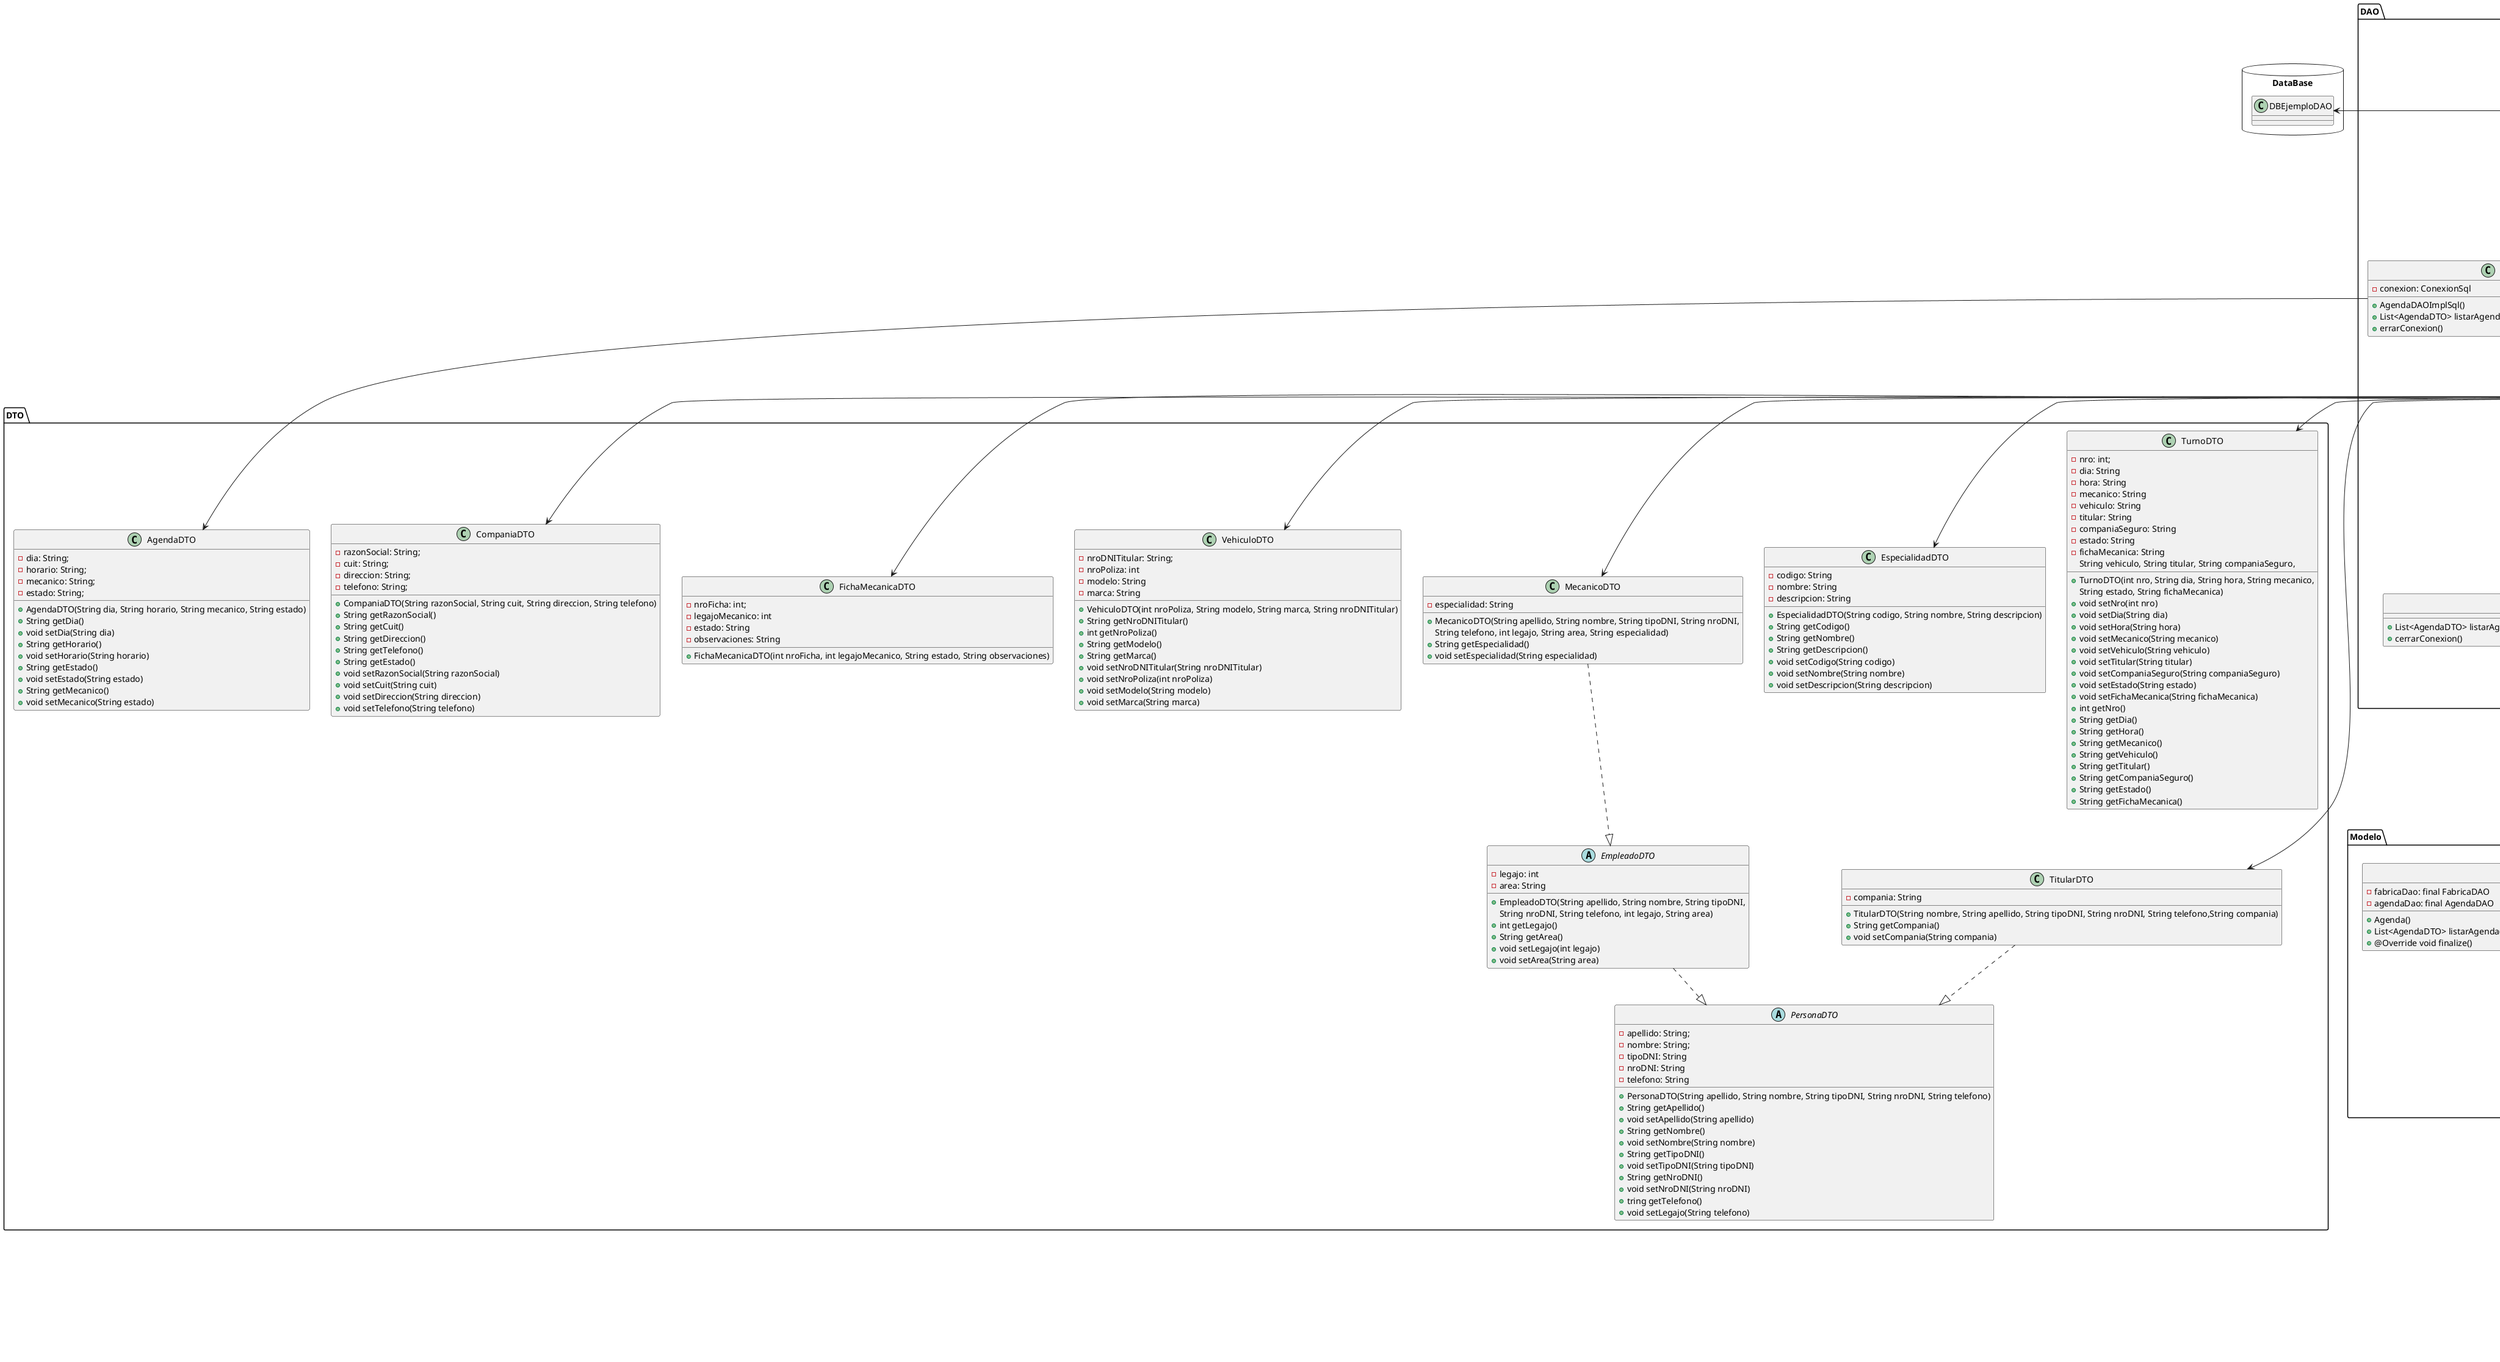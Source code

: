 @startuml
    package Modelo <<Folder>>{

        abstract Modelo{
            + static Modelo fabricarModelo(String nombreClaseModelo)
        }

        class Compania {
            - fabricaDao: final FabricaDAO
            - companiaDao: final CompaniaDAO
            + Compania()
            + List<CompaniaDTO> listarCompanias()
            + boolean insertarCompania(String razonSocial, String cuit, String direccion, String telefono)
            + @Override void finalize() 
        }

        class Agenda {
            - fabricaDao: final FabricaDAO
            - agendaDao: final AgendaDAO
            + Agenda()
            + List<AgendaDTO> listarAgenda(String mecanicoNombre, String estadoTurno)
            + @Override void finalize()
        }

        class Especialidad {
            - fabricaDao: final FabricaDAO
            - especialidadDao: final EspecialidadDAO
            + Especialidad()
            + List<EspecialidadDTO> listarEspecialidades()
            + @Override void finalize()
        }

        class Mecanico {
            - fabricaDao: final FabricaDAO
            - mecanicoDao: final MecanicoDAO
            + Mecanico()
            + List<MecanicoDTO> listarMecanicosConCriterios(String especialidad)
            + boolean insertarMecanico(String apellido, String nombre, String tipoDNI, String nroDNI, String telefono, String legajo, String area, String especialidad)
            + @Override void finalize()
        }

        class Titular {
            - fabricaDao: final FabricaDAO
            - titularDao: final TitularDAO
            + Titular()
            + boolean insertarTitular(String nombre, String apellido, String tipoDNI, String nroDNI, String telefono, String compania)
            + TitularDTO buscarTitular(String apellidoTitular, String nombreTitular)
            + @Override void finalize()
        }

        class Turno {
            - fabricaDao: final FabricaDAO
            - titularDao: final TurnoDAO
            + Turno()
            + List<TurnoDTO> listarTurno()
            + boolean insertarTurno(String dia, String hora, String mecanico,String vehiculo, String titular, String companiaSeguro)
            + boolean modificarTurno(String nro, String dia, String hora, String mecanico)
        }

        class Vehiculo {
            - fabricaDao: final FabricaDAO
            - titularDao: final vehiculoDao
            + Vehiculo()
            + boolean insertarVehiculo(int nroPoliza, String modelo, String marca, String nroDNITitular)
            + @Override void finalize()
        }

        class FichaMecanica {
            - fabricaDao: final FabricaDAO
            - fichaMecanicaDAO: final fichaMecanicaDAO
            + FichaMecanica()
            + boolean insertarFichaMecanica(int legajoMecanico)
            + boolean registrarFichaMecanica(String nroFicha, String obs)
            + @Override void finalize()
        }
    }

    package Controlador <<Folder>>{

        abstract Controlador{
            VISTA: InterfazTurno
            MODELO: Modelo
        }

        class EncRecepcionControlador extends Controlador {
            + EncRecepcionControlador(InterfazTurno vista, Modelo modelo)
            + keyTyped(KeyEvent ke)
            + void keyPressed(KeyEvent ke)
            + void actionPerformed(ActionEvent e)
            + void keyReleased(KeyEvent ke)
            - void iniciarFrmNuevoTurno()
        }

        class EncTallerControlador extends Controlador {

        }

        class EnsAdministracionControlador extends Controlador {

        }
    }

    package Vista <<Folder>>{

        class FrmNuevoCliente extends javax.swing.JFrame{
            + FrmNuevoCliente()
        }

        class FrmNuevoTurno extends javax.swing.JFrame implements InterfazTurno{
            + FrmNuevoTurno()
            + void setControlador(Controlador c)
            + void iniciaVista()
            + void cerrarVista()
            + void llenarVista()
        }

        class FrmNuevoEmpleado extends javax.swing.JFrame{
            + FrmNuevoEmpleado()
        }

        interface InterfazTurno{
            + static enum Operacion {
            + setControlador(Controlador c)
            + iniciaVista()
            + cerrarVista()
        }

        class vistaFichaMecanica extends javax.swing.JFrame{
            + vistaFichaMecanica()
        }
            
        class vistaHome extends javax.swing.JFrame implements InterfazTurno{
            + vistaHome()
            + void setControlador(Controlador c)
            + void iniciaVista()
            + void cerrarVista()
        }

    }

     package DAO <<Folder>>{

        abstract FabricaDAO{
            + abstract AlumnoDAO getAlumnoDao()
            + abstract TurnoDAO getTurnoDao()
            + abstract VehiculoDAO getVehiculoDao()
            + abstract TitularDAO getTitularDao()
            + abstract MecanicoDAO getMecanicoDao()
            + abstract CompaniaDAO getCompaniaDao()
            + abstract EspecialidadDAO getEspecialidadDAO()
            + abstract AgendaDAO getAgendaDao()
            + static FabricaDAO getFactory(String nombreClase)
        }

        class SqlFabricaDAO extends FabricaDAO{
            + TurnoDAO getTurnoDao()
            + VehiculoDAO getVehiculoDao()
            + TitularDAO getTitularDao()
            + MecanicoDAO getMecanicoDao()
            + MecanicoDAO getMecanicoDao()
            + CompaniaDAO getCompaniaDao()
            + EspecialidadDAO getEspecialidadDAO()
            + AgendaDAO getAgendaDao()
        }

        interface AgendaDAO{
            + List<AgendaDTO> listarAgenda(String mecanicoNombre, String estadoTurno)
            + cerrarConexion()
        }

        class AgendaDAOImplSql {
            - conexion: ConexionSql
            + AgendaDAOImplSql()
            + List<AgendaDTO> listarAgenda(String mecanicoNombre, String estadoTurno)
            + errarConexion()
        }

        interface CompaniaDAO{
            + List<CompaniaDTO> listarCompanias()
            + boolean insertarCompania(String razonSocial, String cuit, String direccion, 
                                 String telefono)
            + void cerrarConexion()
        }

        class CompaniaDAOImplSql {
            - conexion: ConexionSql
            + CompaniaDAOImplSql()
            + List<CompaniaDTO> listarCompanias()
            + boolean insertarCompania(String razonSocial, String cuit, 
                                        String direccion, String telefono)
            + void cerrarConexion()
        }

        interface EspecialidadDAO{
            + List<EspecialidadDTO> listarEspecialidades()
            + void cerrarConexion()
        }

        class EspecialidadDAOImpSql {
            - conexion: ConexionSql
            + EspecialidadDAOImpSql()
            + List<EspecialidadDTO> listarEspecialidades()
            + void cerrarConexion()
        }

        interface MecanicoDAO{
            + List<MecanicoDTO> listarMecanicosConCriterios(String especialidad)
            + boolean insertarMecanico(String apellido, String nombre, String tipoDNI, 
                                 String nroDNI, String telefono, String legajo, String area,
                                 String especialidad)
            + void cerrarConexion()
        }

        class MecanicoDAOImplSql {
            - conexion: ConexionSql
            + MecanicoDAOImplSql()
            + List<MecanicoDTO> listarMecanicosConCriterios(String especialidad)
            + boolean insertarMecanico(String apellido, String nombre, String tipoDNI, 
                                        String nroDNI, String telefono, String legajo, 
                                        String area,String especialidad)
            + void cerrarConexion()
        }

        interface TitularDAO{
            + TitularDTO buscarTitular(String apellido, String nombre)
            + boolean insertarTitular(String nombre, String apellido, String tipoDNI, String nroDNI, String telefono,String compania)
            + void cerrarConexion()
        }

        class TitularDAOImplSql {
            - conexion: ConexionSql
            + TitularDAOImplSql()
            + TitularDTO buscarTitular(String apellidoTitular, String nombreTitular)
            + boolean insertarTitular(String nombre, String apellido, String tipoDNI, String nroDNI, String telefono, String compania)
            + void cerrarConexion()
        }

        interface TurnoDAO{
            + TurnoDTO consultarTurno(String nro)
            + List<TurnoDTO> listarTurnos()
            + List<TurnoDTO> listarTurnosPorCriterio(String titular)
            + boolean insertarTurno(String nro, String dia, String hora, String mecanico,
                                    String vehiculo, String titular, 
                                    String companiaSeguro)
            + boolean modificarTurno(String nro, String dia, String hora, String mecanico)
            + boolean confirmarTurno(String nro)
            + boolean cancelarTurno(String nro)
            + boolean registrarFichaMecanica(String nro, String fichaMecanica)
            + void cerrarConexion()
        }

        class TurnoDAOImpSQL {
            - conexion: ConexionSql
            + TurnoDAOImplSql()
            + TurnoDTO consultarTurno(String nro)
            + List<TurnoDTO> listarTurnos()
            + boolean insertarTurno(String dia, String hora, 
                                     String mecanico, String vehiculo, 
                                     String titular, String companiaSeguro)
            + boolean modificarTurno(String nro, String dia, String hora, 
                                      String mecanico)
            + void cerrarConexion()
            + List<TurnoDTO> listarTurnosPorCriterio(String titular)
            + boolean confirmarTurno(String nro)
            + boolean cancelarTurno(String nro)
            + boolean registrarFichaMecanica
        }

        interface VehiculoDAO{
            + VehiculoDTO consultarVehiculo(int nroPoliza)
            + boolean insertarVehiculo(int nroPoliza,
                                 String modelo,
                                 String marca,
                                 String nroDNITitular)
            + void cerrarConexion()
        }

        class VehiculoDAOImplSql {
            - conexion: ConexionSql
            + VehiculoDAOImplSql()
            + VehiculoDTO consultarVehiculo(int nroPoliza)
            + boolean insertarVehiculo(int nroPoliza, String modelo, String marca, String nroDNITitular)
            + void cerrarConexion()
        }

        interface FichaMecanicaDAO{
            + boolean insertarFicha(int legajoMecanico)
            + boolean registrarFichaMecanica(String nroFicha, String obs)
            + void cerrarConexion()
        }

        class FichaMecanicaDAOImplSql {
            - conexion: ConexionSql
            + FichaMecanicaDAOImplSql()
            + boolean insertarFicha(int legajoMecanico)
            + boolean registrarFichaMecanica(String nroFicha, String obs)
            + void cerrarConexion()
        }

        package Singleton <<Folder>>{
            class ConexionSQL{
                - URL: static final String 
                - connection: Connection
                - instancia: static ConexionSql 
                - ConexionSql()
                + static ConexionSql getInstancia()
                + Connection getConnection()
                # void desconectar()
            }
        }
     }

    package  DTO <<Folder>>{

        class AgendaDTO {
            - dia: String;
            - horario: String;
            - mecanico: String;
            - estado: String;
            + AgendaDTO(String dia, String horario, String mecanico, String estado)
            + String getDia()
            + void setDia(String dia)
            + String getHorario()
            + void setHorario(String horario)
            + String getEstado()
            + void setEstado(String estado)
            + String getMecanico()
            + void setMecanico(String estado)
        }

        class CompaniaDTO {
            - razonSocial: String;
            - cuit: String;
            - direccion: String;
            - telefono: String;
            + CompaniaDTO(String razonSocial, String cuit, String direccion, String telefono)
            + String getRazonSocial()
            + String getCuit()
            + String getDireccion()
            + String getTelefono()
            + String getEstado()
            + void setRazonSocial(String razonSocial)
            + void setCuit(String cuit)
            + void setDireccion(String direccion)
            + void setTelefono(String telefono)
        }

        abstract EmpleadoDTO{
            - legajo: int
            - area: String
            + EmpleadoDTO(String apellido, String nombre, String tipoDNI, 
                       String nroDNI, String telefono, int legajo, String area)
            + int getLegajo()
            + String getArea()
            + void setLegajo(int legajo)
            + void setArea(String area)
        }

        class EspecialidadDTO {
            - codigo: String
            - nombre: String
            - descripcion: String
            + EspecialidadDTO(String codigo, String nombre, String descripcion)
            + String getCodigo()
            + String getNombre()
            + String getDescripcion()
            + void setCodigo(String codigo)
            + void setNombre(String nombre)
            + void setDescripcion(String descripcion)
        }

        class MecanicoDTO{
            - especialidad: String
            + MecanicoDTO(String apellido, String nombre, String tipoDNI, String nroDNI, 
                       String telefono, int legajo, String area, String especialidad)
            + String getEspecialidad()
            + void setEspecialidad(String especialidad)
        }
        
        abstract PersonaDTO{
            - apellido: String;
            - nombre: String;
            - tipoDNI: String
            - nroDNI: String
            - telefono: String
            + PersonaDTO(String apellido, String nombre, String tipoDNI, String nroDNI, String telefono)
            + String getApellido()
            + void setApellido(String apellido)
            + String getNombre()
            + void setNombre(String nombre)
            + String getTipoDNI()
            + void setTipoDNI(String tipoDNI)
            + String getNroDNI()
            + void setNroDNI(String nroDNI)
            + tring getTelefono()
            + void setLegajo(String telefono)
        }

        class TitularDTO{
            - compania: String
            + TitularDTO(String nombre, String apellido, String tipoDNI, String nroDNI, String telefono,String compania)
            + String getCompania()
            + void setCompania(String compania)
        }
        
        class TurnoDTO {
            - nro: int;
            - dia: String
            - hora: String
            - mecanico: String
            - vehiculo: String
            - titular: String
            - companiaSeguro: String
            - estado: String
            - fichaMecanica: String
            + TurnoDTO(int nro, String dia, String hora, String mecanico, 
                    String vehiculo, String titular, String companiaSeguro,
                    String estado, String fichaMecanica)
            + void setNro(int nro)
            + void setDia(String dia)
            + void setHora(String hora)
            + void setMecanico(String mecanico)
            + void setVehiculo(String vehiculo)
            + void setTitular(String titular)
            + void setCompaniaSeguro(String companiaSeguro)
            + void setEstado(String estado)
            + void setFichaMecanica(String fichaMecanica)
            + int getNro()
            + String getDia()
            + String getHora()
            + String getMecanico()
            + String getVehiculo()
            + String getTitular()
            + String getCompaniaSeguro()
            + String getEstado()
            + String getFichaMecanica()
        }
        
        class VehiculoDTO {
            - nroDNITitular: String;
            - nroPoliza: int
            - modelo: String
            - marca: String
            + VehiculoDTO(int nroPoliza, String modelo, String marca, String nroDNITitular)
            + String getNroDNITitular()
            + int getNroPoliza()
            + String getModelo()
            + String getMarca()
            + void setNroDNITitular(String nroDNITitular)
            + void setNroPoliza(int nroPoliza)
            + void setModelo(String modelo)
            + void setMarca(String marca)
        }

        class FichaMecanicaDTO {
            - nroFicha: int;
            - legajoMecanico: int
            - estado: String
            - observaciones: String
            + FichaMecanicaDTO(int nroFicha, int legajoMecanico, String estado, String observaciones)
        }
    }

    package DataBase <<Database>>{

        class DBEjemploDAO{
            
        }
    }

    package Main <<Folder>>{
        class Main{
            modelo: Modelo
            vista: InterfazTurno
            controlador: Controlador
        }
        
    }

    Compania "1" -up-> "1" CompaniaDAO
    Turno "1" -up-> "1" TurnoDAO
    Titular "1" -up-> "1" TitularDAO
    Mecanico "1" -up-> "1" MecanicoDAO
    Especialidad "1" -up-> "1" EspecialidadDAO
    Agenda "1" -up-> "1" AgendaDAO
    Vehiculo "1" -up-> "1" VehiculoDAO
    FichaMecanica "1" -up-> "1" FichaMecanicaDAO
    TurnoDAOImpSQL "1" -up-> "1" ConexionSQL
    CompaniaDAOImplSql "1" -up-> "1" ConexionSQL
    TitularDAOImplSql "1" -up-> "1" ConexionSQL
    MecanicoDAOImplSql "1" -up-> "1" ConexionSQL
    EspecialidadDAOImpSql "1" -up-> "1" ConexionSQL
    AgendaDAOImplSql "1" -up-> "1" ConexionSQL
    VehiculoDAOImplSql "1" -up-> "1" ConexionSQL
    FichaMecanicaDAOImplSql "1" -up-> "1" ConexionSQL
    TurnoDAOImpSQL "<instancia>" <.. SqlFabricaDAO
    CompaniaDAOImplSql "<instancia>" <.. SqlFabricaDAO
    TitularDAOImplSql "<instancia>" <.. SqlFabricaDAO
    MecanicoDAOImplSql "<instancia>" <.. SqlFabricaDAO
    EspecialidadDAOImpSql "<instancia>" <.. SqlFabricaDAO
    AgendaDAOImplSql "<instancia>" <.. SqlFabricaDAO
    VehiculoDAOImplSql "<instancia>" <.. SqlFabricaDAO
    FichaMecanicaDAOImplSql "<instancia>" <.. SqlFabricaDAO
    Titular --down|> Modelo
    Vehiculo --down|> Modelo
    Mecanico --down|> Modelo
    Especialidad --down|> Modelo
    Compania --down|> Modelo
    Agenda --down|> Modelo
    Turno --down|> Modelo
    FichaMecanica --down|> Modelo
    TurnoDAOImpSQL ..|> TurnoDAO
    CompaniaDAOImplSql ..|> CompaniaDAO
    TitularDAOImplSql ..|> TitularDAO
    MecanicoDAOImplSql ..|> MecanicoDAO
    EspecialidadDAOImpSql ..|> EspecialidadDAO
    AgendaDAOImplSql ..|> AgendaDAO
    VehiculoDAOImplSql ..|> VehiculoDAO
    FichaMecanicaDAOImplSql ..|> FichaMecanicaDAO
    ConexionSQL -left-> DBEjemploDAO
    TurnoDTO <-up- TurnoDAOImpSQL
    AgendaDTO <-up- AgendaDAOImplSql
    CompaniaDTO <-up- CompaniaDAOImplSql
    EspecialidadDTO <-up- EspecialidadDAOImpSql
    MecanicoDTO <-up- MecanicoDAOImplSql
    TitularDTO <-up- TitularDAOImplSql
    VehiculoDTO <-up- VehiculoDAOImplSql
    FichaMecanicaDTO <-up- FichaMecanicaDAOImplSql
    TitularDTO ..|> PersonaDTO
    MecanicoDTO ..|> EmpleadoDTO
    EmpleadoDTO ..|> PersonaDTO
    EncRecepcionControlador --> "1" Modelo
    EncRecepcionControlador --> "1" InterfazTurno
    Main --> Modelo 
    Main --> Vista 
    Main --> Controlador 
@enduml
